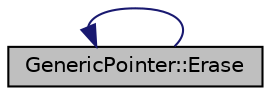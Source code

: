 digraph "GenericPointer::Erase"
{
  edge [fontname="Helvetica",fontsize="10",labelfontname="Helvetica",labelfontsize="10"];
  node [fontname="Helvetica",fontsize="10",shape=record];
  rankdir="LR";
  Node20 [label="GenericPointer::Erase",height=0.2,width=0.4,color="black", fillcolor="grey75", style="filled", fontcolor="black"];
  Node20 -> Node20 [dir="back",color="midnightblue",fontsize="10",style="solid",fontname="Helvetica"];
}
